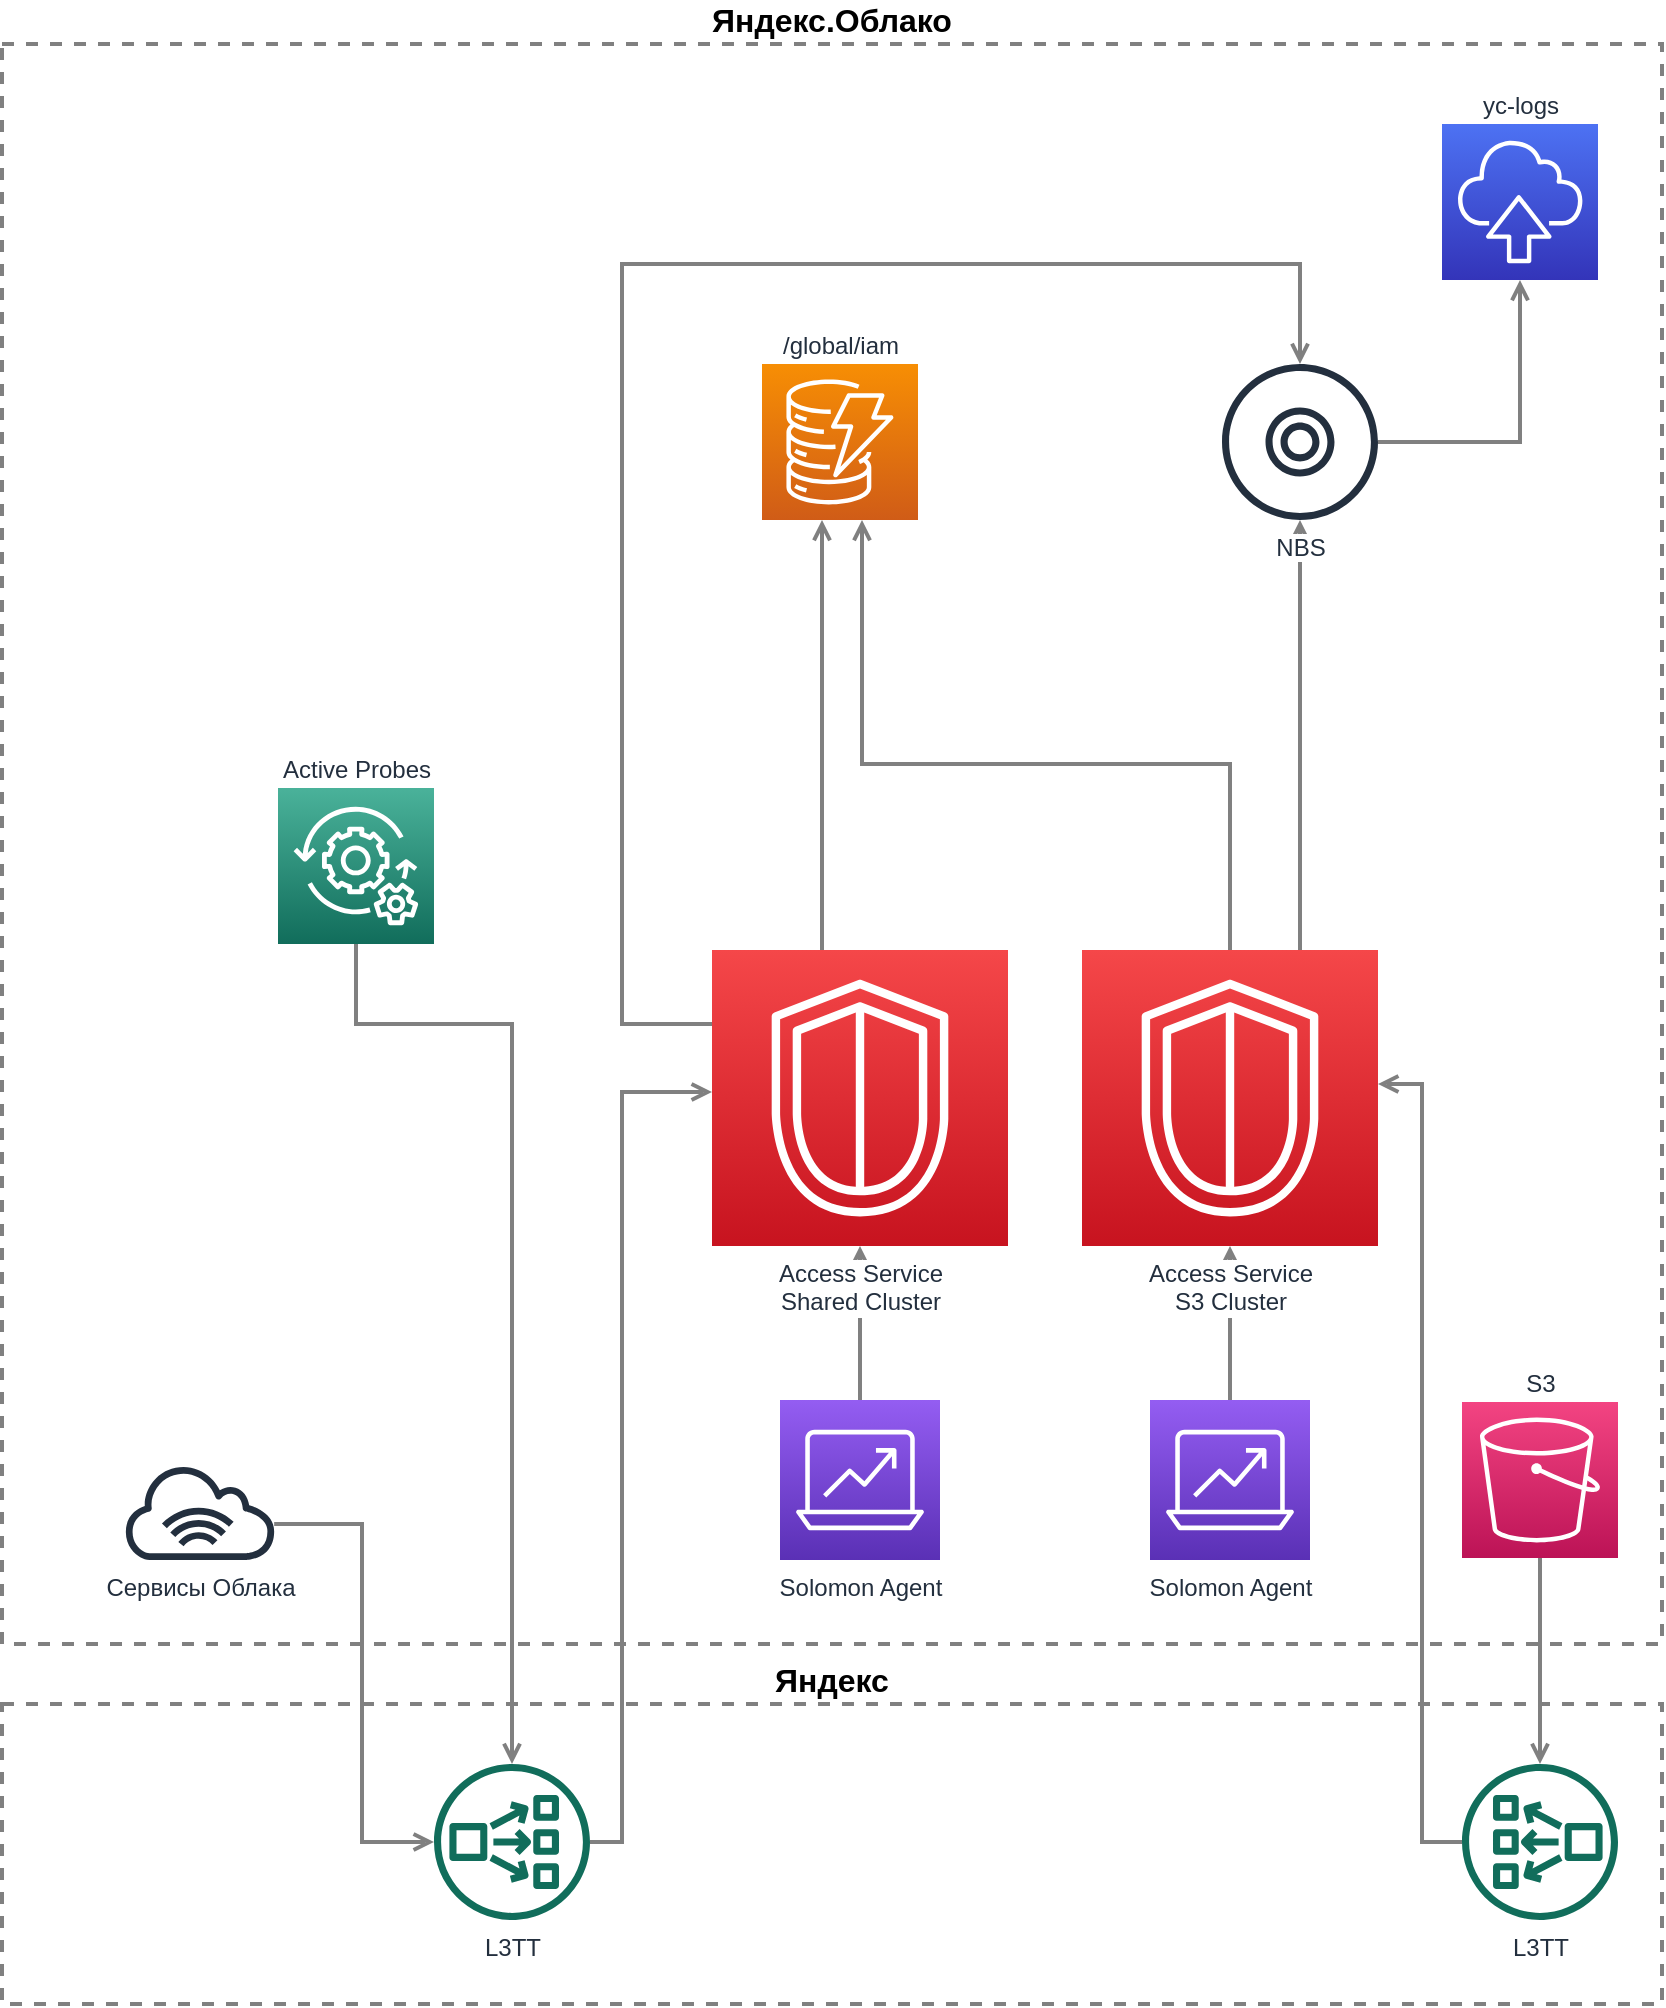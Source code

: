 <mxfile version="12.7.0" type="device"><diagram id="Ht1M8jgEwFfnCIfOTk4-" name="Page-1"><mxGraphModel dx="1355" dy="1620" grid="1" gridSize="10" guides="1" tooltips="1" connect="1" arrows="1" fold="1" page="1" pageScale="1" pageWidth="1169" pageHeight="827" math="0" shadow="0"><root><mxCell id="0"/><mxCell id="1" parent="0"/><mxCell id="xaTdrECoSGB3_0b03LoP-50" value="&lt;div style=&quot;font-size: 16px;&quot;&gt;Яндекс.Облако&lt;/div&gt;" style="rounded=0;whiteSpace=wrap;html=1;strokeColor=#808080;strokeWidth=2;fillColor=none;gradientColor=#F34482;dashed=1;labelPosition=center;verticalLabelPosition=top;align=center;verticalAlign=bottom;fontSize=16;fontStyle=1" parent="1" vertex="1"><mxGeometry x="150" y="-340" width="830" height="800" as="geometry"/></mxCell><mxCell id="DNAT5pS3erkHpioKnc6O-38" value="&lt;div style=&quot;font-size: 16px&quot;&gt;Яндекс&lt;/div&gt;" style="rounded=0;whiteSpace=wrap;html=1;strokeColor=#808080;strokeWidth=2;fillColor=none;gradientColor=#F34482;dashed=1;labelPosition=center;verticalLabelPosition=top;align=center;verticalAlign=bottom;fontSize=16;fontStyle=1" parent="1" vertex="1"><mxGeometry x="150" y="490" width="830" height="150" as="geometry"/></mxCell><mxCell id="DNAT5pS3erkHpioKnc6O-37" value="" style="edgeStyle=orthogonalEdgeStyle;html=1;endArrow=open;elbow=vertical;startArrow=none;startFill=0;strokeColor=#808080;rounded=0;strokeWidth=2;endFill=0;" parent="1" source="DNAT5pS3erkHpioKnc6O-33" edge="1" target="xaTdrECoSGB3_0b03LoP-9"><mxGeometry width="100" relative="1" as="geometry"><mxPoint x="510" y="350" as="sourcePoint"/><mxPoint x="610" y="258" as="targetPoint"/><Array as="points"/></mxGeometry></mxCell><mxCell id="DNAT5pS3erkHpioKnc6O-11" value="" style="edgeStyle=orthogonalEdgeStyle;html=1;endArrow=none;elbow=vertical;startArrow=open;startFill=0;strokeColor=#808080;rounded=0;strokeWidth=2;endFill=0;" parent="1" source="DNAT5pS3erkHpioKnc6O-27" target="DNAT5pS3erkHpioKnc6O-10" edge="1"><mxGeometry width="100" relative="1" as="geometry"><mxPoint x="610" y="389" as="sourcePoint"/><mxPoint x="503" y="240" as="targetPoint"/><Array as="points"><mxPoint x="330" y="559"/><mxPoint x="330" y="400"/></Array></mxGeometry></mxCell><mxCell id="xaTdrECoSGB3_0b03LoP-44" value="" style="html=1;endArrow=none;elbow=vertical;startArrow=open;startFill=0;strokeColor=#808080;strokeWidth=2;endFill=0;rounded=0;edgeStyle=orthogonalEdgeStyle;" parent="1" source="DNAT5pS3erkHpioKnc6O-27" target="xaTdrECoSGB3_0b03LoP-23" edge="1"><mxGeometry width="100" relative="1" as="geometry"><mxPoint x="1040" y="264.075" as="sourcePoint"/><mxPoint x="780" y="380" as="targetPoint"/><Array as="points"><mxPoint x="405" y="150"/><mxPoint x="327" y="150"/></Array></mxGeometry></mxCell><mxCell id="xaTdrECoSGB3_0b03LoP-3" value="/global/iam" style="outlineConnect=0;fontColor=#232F3E;gradientColor=#F78E04;gradientDirection=north;fillColor=#D05C17;strokeColor=#ffffff;dashed=0;verticalLabelPosition=top;verticalAlign=bottom;align=center;html=1;fontSize=12;fontStyle=0;aspect=fixed;shape=mxgraph.aws4.resourceIcon;resIcon=mxgraph.aws4.dynamodb;labelPosition=center;" parent="1" vertex="1"><mxGeometry x="530" y="-180" width="78" height="78" as="geometry"/></mxCell><mxCell id="xaTdrECoSGB3_0b03LoP-35" value="" style="edgeStyle=orthogonalEdgeStyle;html=1;endArrow=none;elbow=vertical;startArrow=open;startFill=0;strokeColor=#808080;rounded=0;strokeWidth=2;endFill=0;" parent="1" source="xaTdrECoSGB3_0b03LoP-3" edge="1" target="xaTdrECoSGB3_0b03LoP-9"><mxGeometry width="100" relative="1" as="geometry"><mxPoint x="650" y="20" as="sourcePoint"/><mxPoint x="570" y="110" as="targetPoint"/><Array as="points"><mxPoint x="560" y="-40"/><mxPoint x="560" y="-40"/></Array></mxGeometry></mxCell><mxCell id="xaTdrECoSGB3_0b03LoP-23" value="Active Probes" style="outlineConnect=0;fontColor=#232F3E;gradientColor=#4AB29A;gradientDirection=north;fillColor=#116D5B;strokeColor=#ffffff;dashed=0;verticalLabelPosition=top;verticalAlign=bottom;align=center;html=1;fontSize=12;fontStyle=0;aspect=fixed;shape=mxgraph.aws4.resourceIcon;resIcon=mxgraph.aws4.managed_services;labelBackgroundColor=#ffffff;labelPosition=center;" parent="1" vertex="1"><mxGeometry x="288" y="32" width="78" height="78" as="geometry"/></mxCell><mxCell id="DNAT5pS3erkHpioKnc6O-10" value="Сервисы Облака" style="outlineConnect=0;fontColor=#232F3E;gradientColor=none;fillColor=#232F3E;strokeColor=none;dashed=0;verticalLabelPosition=bottom;verticalAlign=top;align=center;html=1;fontSize=12;fontStyle=0;aspect=fixed;pointerEvents=1;shape=mxgraph.aws4.internet_alt1;" parent="1" vertex="1"><mxGeometry x="210" y="370" width="78" height="48" as="geometry"/></mxCell><mxCell id="DNAT5pS3erkHpioKnc6O-27" value="L3TT" style="outlineConnect=0;fontColor=#232F3E;gradientColor=none;fillColor=#116D5B;strokeColor=none;dashed=0;verticalLabelPosition=bottom;verticalAlign=top;align=center;html=1;fontSize=12;fontStyle=0;aspect=fixed;pointerEvents=1;shape=mxgraph.aws4.network_load_balancer;labelBackgroundColor=#ffffff;" parent="1" vertex="1"><mxGeometry x="366" y="520" width="78" height="78" as="geometry"/></mxCell><mxCell id="DNAT5pS3erkHpioKnc6O-29" value="" style="edgeStyle=orthogonalEdgeStyle;html=1;endArrow=none;elbow=vertical;startArrow=open;startFill=0;strokeColor=#808080;rounded=0;strokeWidth=2;endFill=0;" parent="1" target="DNAT5pS3erkHpioKnc6O-27" edge="1"><mxGeometry width="100" relative="1" as="geometry"><mxPoint x="505" y="184" as="sourcePoint"/><mxPoint x="30" y="90" as="targetPoint"/><Array as="points"><mxPoint x="460" y="184"/><mxPoint x="460" y="559"/></Array></mxGeometry></mxCell><mxCell id="DNAT5pS3erkHpioKnc6O-33" value="Solomon Agent" style="outlineConnect=0;fontColor=#232F3E;gradientColor=#945DF2;gradientDirection=north;fillColor=#5A30B5;strokeColor=#ffffff;dashed=0;verticalLabelPosition=bottom;verticalAlign=top;align=center;html=1;fontSize=12;fontStyle=0;aspect=fixed;shape=mxgraph.aws4.resourceIcon;resIcon=mxgraph.aws4.analytics;labelBackgroundColor=#ffffff;" parent="1" vertex="1"><mxGeometry x="539" y="338" width="80" height="80" as="geometry"/></mxCell><mxCell id="miQKJkkSu2xEgDomfT-V-3" value="" style="edgeStyle=orthogonalEdgeStyle;html=1;endArrow=none;elbow=vertical;startArrow=open;startFill=0;strokeColor=#808080;rounded=0;strokeWidth=2;endFill=0;" parent="1" edge="1" target="xaTdrECoSGB3_0b03LoP-9" source="miQKJkkSu2xEgDomfT-V-2"><mxGeometry width="100" relative="1" as="geometry"><mxPoint x="799" y="-102" as="sourcePoint"/><mxPoint x="600" y="110" as="targetPoint"/><Array as="points"><mxPoint x="799" y="-230"/><mxPoint x="460" y="-230"/><mxPoint x="460" y="150"/></Array></mxGeometry></mxCell><mxCell id="miQKJkkSu2xEgDomfT-V-7" value="yc-logs" style="outlineConnect=0;fontColor=#232F3E;gradientColor=#4D72F3;gradientDirection=north;fillColor=#3334B9;strokeColor=#ffffff;dashed=0;verticalLabelPosition=top;verticalAlign=bottom;align=center;html=1;fontSize=12;fontStyle=0;aspect=fixed;shape=mxgraph.aws4.resourceIcon;resIcon=mxgraph.aws4.migration_and_transfer;labelPosition=center;" parent="1" vertex="1"><mxGeometry x="870" y="-300" width="78" height="78" as="geometry"/></mxCell><mxCell id="miQKJkkSu2xEgDomfT-V-8" value="" style="edgeStyle=orthogonalEdgeStyle;html=1;endArrow=none;elbow=vertical;startArrow=open;startFill=0;strokeColor=#808080;rounded=0;strokeWidth=2;endFill=0;" parent="1" edge="1" target="miQKJkkSu2xEgDomfT-V-2"><mxGeometry width="100" relative="1" as="geometry"><mxPoint x="909" y="-222" as="sourcePoint"/><mxPoint x="820" y="-180" as="targetPoint"/><Array as="points"><mxPoint x="909" y="-141"/></Array></mxGeometry></mxCell><mxCell id="xaTdrECoSGB3_0b03LoP-9" value="&lt;div&gt;Access Service&lt;/div&gt;&lt;div&gt;Shared Cluster&lt;br&gt;&lt;/div&gt;" style="outlineConnect=0;fontColor=#232F3E;gradientColor=#F54749;gradientDirection=north;fillColor=#C7131F;strokeColor=#ffffff;dashed=0;verticalLabelPosition=bottom;verticalAlign=top;align=center;html=1;fontSize=12;fontStyle=0;aspect=fixed;shape=mxgraph.aws4.resourceIcon;resIcon=mxgraph.aws4.security_identity_and_compliance;labelBackgroundColor=#ffffff;" parent="1" vertex="1"><mxGeometry x="505" y="113" width="148" height="148" as="geometry"/></mxCell><mxCell id="SskpDVehAuKS3344xtDu-2" value="Solomon Agent" style="outlineConnect=0;fontColor=#232F3E;gradientColor=#945DF2;gradientDirection=north;fillColor=#5A30B5;strokeColor=#ffffff;dashed=0;verticalLabelPosition=bottom;verticalAlign=top;align=center;html=1;fontSize=12;fontStyle=0;aspect=fixed;shape=mxgraph.aws4.resourceIcon;resIcon=mxgraph.aws4.analytics;labelBackgroundColor=#ffffff;" vertex="1" parent="1"><mxGeometry x="724" y="338" width="80" height="80" as="geometry"/></mxCell><mxCell id="SskpDVehAuKS3344xtDu-3" value="" style="edgeStyle=orthogonalEdgeStyle;html=1;endArrow=open;elbow=vertical;startArrow=none;startFill=0;strokeColor=#808080;rounded=0;strokeWidth=2;endFill=0;" edge="1" parent="1" source="SskpDVehAuKS3344xtDu-2" target="SskpDVehAuKS3344xtDu-1"><mxGeometry width="100" relative="1" as="geometry"><mxPoint x="589" y="348" as="sourcePoint"/><mxPoint x="589" y="271" as="targetPoint"/><Array as="points"/></mxGeometry></mxCell><mxCell id="SskpDVehAuKS3344xtDu-1" value="&lt;div&gt;Access Service&lt;br&gt;S3 Cluster&lt;br&gt;&lt;/div&gt;" style="outlineConnect=0;fontColor=#232F3E;gradientColor=#F54749;gradientDirection=north;fillColor=#C7131F;strokeColor=#ffffff;dashed=0;verticalLabelPosition=bottom;verticalAlign=top;align=center;html=1;fontSize=12;fontStyle=0;aspect=fixed;shape=mxgraph.aws4.resourceIcon;resIcon=mxgraph.aws4.security_identity_and_compliance;labelBackgroundColor=#ffffff;" vertex="1" parent="1"><mxGeometry x="690" y="113" width="148" height="148" as="geometry"/></mxCell><mxCell id="SskpDVehAuKS3344xtDu-6" value="L3TT" style="outlineConnect=0;fontColor=#232F3E;gradientColor=none;fillColor=#116D5B;strokeColor=none;dashed=0;verticalLabelPosition=bottom;verticalAlign=top;align=center;html=1;fontSize=12;fontStyle=0;aspect=fixed;pointerEvents=1;shape=mxgraph.aws4.network_load_balancer;labelBackgroundColor=#ffffff;direction=west;" vertex="1" parent="1"><mxGeometry x="880" y="520" width="78" height="78" as="geometry"/></mxCell><mxCell id="SskpDVehAuKS3344xtDu-7" value="" style="edgeStyle=orthogonalEdgeStyle;html=1;endArrow=none;elbow=vertical;startArrow=open;startFill=0;strokeColor=#808080;rounded=0;strokeWidth=2;endFill=0;" edge="1" parent="1" source="xaTdrECoSGB3_0b03LoP-3" target="SskpDVehAuKS3344xtDu-1"><mxGeometry width="100" relative="1" as="geometry"><mxPoint x="579" y="-92" as="sourcePoint"/><mxPoint x="579" y="123" as="targetPoint"/><Array as="points"><mxPoint x="580" y="20"/><mxPoint x="764" y="20"/></Array></mxGeometry></mxCell><mxCell id="SskpDVehAuKS3344xtDu-9" value="" style="edgeStyle=orthogonalEdgeStyle;html=1;endArrow=none;elbow=vertical;startArrow=open;startFill=0;strokeColor=#808080;rounded=0;strokeWidth=2;endFill=0;" edge="1" parent="1" source="miQKJkkSu2xEgDomfT-V-2" target="SskpDVehAuKS3344xtDu-1"><mxGeometry width="100" relative="1" as="geometry"><mxPoint x="809" y="-92" as="sourcePoint"/><mxPoint x="610" y="123" as="targetPoint"/><Array as="points"><mxPoint x="799"/><mxPoint x="799"/></Array></mxGeometry></mxCell><mxCell id="miQKJkkSu2xEgDomfT-V-2" value="NBS" style="outlineConnect=0;fontColor=#232F3E;gradientColor=none;fillColor=#232F3E;strokeColor=none;dashed=0;verticalLabelPosition=bottom;verticalAlign=top;align=center;html=1;fontSize=12;fontStyle=0;aspect=fixed;pointerEvents=1;shape=mxgraph.aws4.disk;labelBackgroundColor=#ffffff;" parent="1" vertex="1"><mxGeometry x="760" y="-180" width="78" height="78" as="geometry"/></mxCell><mxCell id="SskpDVehAuKS3344xtDu-14" value="" style="edgeStyle=orthogonalEdgeStyle;html=1;endArrow=none;elbow=vertical;startArrow=open;startFill=0;strokeColor=#808080;rounded=0;strokeWidth=2;endFill=0;" edge="1" parent="1" source="SskpDVehAuKS3344xtDu-1" target="SskpDVehAuKS3344xtDu-6"><mxGeometry width="100" relative="1" as="geometry"><mxPoint x="901" y="206.5" as="sourcePoint"/><mxPoint x="840" y="581.5" as="targetPoint"/><Array as="points"><mxPoint x="860" y="180"/><mxPoint x="860" y="559"/></Array></mxGeometry></mxCell><mxCell id="SskpDVehAuKS3344xtDu-15" value="S3" style="outlineConnect=0;fontColor=#232F3E;gradientColor=#F34482;gradientDirection=north;fillColor=#BC1356;strokeColor=#ffffff;dashed=0;verticalLabelPosition=top;verticalAlign=bottom;align=center;html=1;fontSize=12;fontStyle=0;aspect=fixed;shape=mxgraph.aws4.resourceIcon;resIcon=mxgraph.aws4.s3;labelBackgroundColor=#ffffff;labelPosition=center;" vertex="1" parent="1"><mxGeometry x="880" y="339" width="78" height="78" as="geometry"/></mxCell><mxCell id="SskpDVehAuKS3344xtDu-17" value="" style="edgeStyle=orthogonalEdgeStyle;html=1;endArrow=none;elbow=vertical;startArrow=open;startFill=0;strokeColor=#808080;rounded=0;strokeWidth=2;endFill=0;" edge="1" parent="1" source="SskpDVehAuKS3344xtDu-6" target="SskpDVehAuKS3344xtDu-15"><mxGeometry width="100" relative="1" as="geometry"><mxPoint x="930" y="-36.5" as="sourcePoint"/><mxPoint x="930" y="178.5" as="targetPoint"/><Array as="points"><mxPoint x="919" y="480"/><mxPoint x="919" y="480"/></Array></mxGeometry></mxCell></root></mxGraphModel></diagram></mxfile>